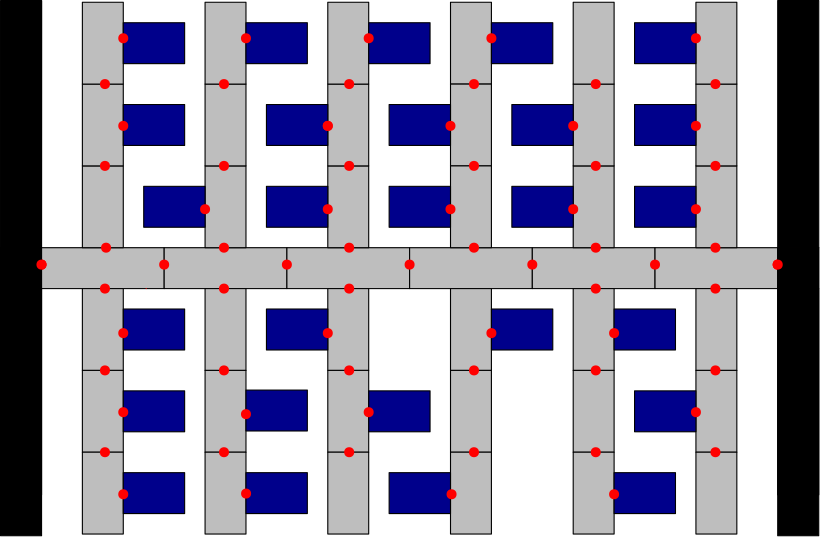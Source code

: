 <?xml version="1.0"?>
<!DOCTYPE ipe SYSTEM "ipe.dtd">
<ipe version="70005" creator="Ipe 7.1.4">
<info created="D:20141106175101" modified="D:20141202123359"/>
<ipestyle name="basic">
<symbol name="arrow/arc(spx)">
<path stroke="sym-stroke" fill="sym-stroke" pen="sym-pen">
0 0 m
-1 0.333 l
-1 -0.333 l
h
</path>
</symbol>
<symbol name="arrow/farc(spx)">
<path stroke="sym-stroke" fill="white" pen="sym-pen">
0 0 m
-1 0.333 l
-1 -0.333 l
h
</path>
</symbol>
<symbol name="mark/circle(sx)" transformations="translations">
<path fill="sym-stroke">
0.6 0 0 0.6 0 0 e
0.4 0 0 0.4 0 0 e
</path>
</symbol>
<symbol name="mark/disk(sx)" transformations="translations">
<path fill="sym-stroke">
0.6 0 0 0.6 0 0 e
</path>
</symbol>
<symbol name="mark/fdisk(sfx)" transformations="translations">
<group>
<path fill="sym-fill">
0.5 0 0 0.5 0 0 e
</path>
<path fill="sym-stroke" fillrule="eofill">
0.6 0 0 0.6 0 0 e
0.4 0 0 0.4 0 0 e
</path>
</group>
</symbol>
<symbol name="mark/box(sx)" transformations="translations">
<path fill="sym-stroke" fillrule="eofill">
-0.6 -0.6 m
0.6 -0.6 l
0.6 0.6 l
-0.6 0.6 l
h
-0.4 -0.4 m
0.4 -0.4 l
0.4 0.4 l
-0.4 0.4 l
h
</path>
</symbol>
<symbol name="mark/square(sx)" transformations="translations">
<path fill="sym-stroke">
-0.6 -0.6 m
0.6 -0.6 l
0.6 0.6 l
-0.6 0.6 l
h
</path>
</symbol>
<symbol name="mark/fsquare(sfx)" transformations="translations">
<group>
<path fill="sym-fill">
-0.5 -0.5 m
0.5 -0.5 l
0.5 0.5 l
-0.5 0.5 l
h
</path>
<path fill="sym-stroke" fillrule="eofill">
-0.6 -0.6 m
0.6 -0.6 l
0.6 0.6 l
-0.6 0.6 l
h
-0.4 -0.4 m
0.4 -0.4 l
0.4 0.4 l
-0.4 0.4 l
h
</path>
</group>
</symbol>
<symbol name="mark/cross(sx)" transformations="translations">
<group>
<path fill="sym-stroke">
-0.43 -0.57 m
0.57 0.43 l
0.43 0.57 l
-0.57 -0.43 l
h
</path>
<path fill="sym-stroke">
-0.43 0.57 m
0.57 -0.43 l
0.43 -0.57 l
-0.57 0.43 l
h
</path>
</group>
</symbol>
<symbol name="arrow/fnormal(spx)">
<path stroke="sym-stroke" fill="white" pen="sym-pen">
0 0 m
-1 0.333 l
-1 -0.333 l
h
</path>
</symbol>
<symbol name="arrow/pointed(spx)">
<path stroke="sym-stroke" fill="sym-stroke" pen="sym-pen">
0 0 m
-1 0.333 l
-0.8 0 l
-1 -0.333 l
h
</path>
</symbol>
<symbol name="arrow/fpointed(spx)">
<path stroke="sym-stroke" fill="white" pen="sym-pen">
0 0 m
-1 0.333 l
-0.8 0 l
-1 -0.333 l
h
</path>
</symbol>
<symbol name="arrow/linear(spx)">
<path stroke="sym-stroke" pen="sym-pen">
-1 0.333 m
0 0 l
-1 -0.333 l
</path>
</symbol>
<symbol name="arrow/fdouble(spx)">
<path stroke="sym-stroke" fill="white" pen="sym-pen">
0 0 m
-1 0.333 l
-1 -0.333 l
h
-1 0 m
-2 0.333 l
-2 -0.333 l
h
</path>
</symbol>
<symbol name="arrow/double(spx)">
<path stroke="sym-stroke" fill="sym-stroke" pen="sym-pen">
0 0 m
-1 0.333 l
-1 -0.333 l
h
-1 0 m
-2 0.333 l
-2 -0.333 l
h
</path>
</symbol>
<pen name="heavier" value="0.8"/>
<pen name="fat" value="1.2"/>
<pen name="ultrafat" value="2"/>
<symbolsize name="large" value="5"/>
<symbolsize name="small" value="2"/>
<symbolsize name="tiny" value="1.1"/>
<arrowsize name="large" value="10"/>
<arrowsize name="small" value="5"/>
<arrowsize name="tiny" value="3"/>
<color name="red" value="1 0 0"/>
<color name="green" value="0 1 0"/>
<color name="blue" value="0 0 1"/>
<color name="yellow" value="1 1 0"/>
<color name="orange" value="1 0.647 0"/>
<color name="gold" value="1 0.843 0"/>
<color name="purple" value="0.627 0.125 0.941"/>
<color name="gray" value="0.745"/>
<color name="brown" value="0.647 0.165 0.165"/>
<color name="navy" value="0 0 0.502"/>
<color name="pink" value="1 0.753 0.796"/>
<color name="seagreen" value="0.18 0.545 0.341"/>
<color name="turquoise" value="0.251 0.878 0.816"/>
<color name="violet" value="0.933 0.51 0.933"/>
<color name="darkblue" value="0 0 0.545"/>
<color name="darkcyan" value="0 0.545 0.545"/>
<color name="darkgray" value="0.663"/>
<color name="darkgreen" value="0 0.392 0"/>
<color name="darkmagenta" value="0.545 0 0.545"/>
<color name="darkorange" value="1 0.549 0"/>
<color name="darkred" value="0.545 0 0"/>
<color name="lightblue" value="0.678 0.847 0.902"/>
<color name="lightcyan" value="0.878 1 1"/>
<color name="lightgray" value="0.827"/>
<color name="lightgreen" value="0.565 0.933 0.565"/>
<color name="lightyellow" value="1 1 0.878"/>
<dashstyle name="dashed" value="[4] 0"/>
<dashstyle name="dotted" value="[1 3] 0"/>
<dashstyle name="dash dotted" value="[4 2 1 2] 0"/>
<dashstyle name="dash dot dotted" value="[4 2 1 2 1 2] 0"/>
<textsize name="large" value="\large"/>
<textsize name="Large" value="\Large"/>
<textsize name="LARGE" value="\LARGE"/>
<textsize name="huge" value="\huge"/>
<textsize name="Huge" value="\Huge"/>
<textsize name="small" value="\small"/>
<textsize name="footnote" value="\footnotesize"/>
<textsize name="tiny" value="\tiny"/>
<textstyle name="center" begin="\begin{center}" end="\end{center}"/>
<textstyle name="itemize" begin="\begin{itemize}" end="\end{itemize}"/>
<textstyle name="item" begin="\begin{itemize}\item{}" end="\end{itemize}"/>
<gridsize name="4 pts" value="4"/>
<gridsize name="8 pts (~3 mm)" value="8"/>
<gridsize name="16 pts (~6 mm)" value="16"/>
<gridsize name="32 pts (~12 mm)" value="32"/>
<gridsize name="10 pts (~3.5 mm)" value="10"/>
<gridsize name="20 pts (~7 mm)" value="20"/>
<gridsize name="14 pts (~5 mm)" value="14"/>
<gridsize name="28 pts (~10 mm)" value="28"/>
<gridsize name="56 pts (~20 mm)" value="56"/>
<anglesize name="90 deg" value="90"/>
<anglesize name="60 deg" value="60"/>
<anglesize name="45 deg" value="45"/>
<anglesize name="30 deg" value="30"/>
<anglesize name="22.5 deg" value="22.5"/>
<tiling name="falling" angle="-60" step="4" width="1"/>
<tiling name="rising" angle="30" step="4" width="1"/>
</ipestyle>
<ipestyle name="bigpaper">
<layout paper="10000 6000" origin="0 0" frame="10000 6000"/>
<titlestyle pos="10 10" size="LARGE" color="title"  valign="baseline"/>
</ipestyle>
<page>
<layer name="alpha"/>
<view layers="alpha" active="alpha"/>
<path layer="alpha" matrix="0.230083 0 0 0.230083 1206.37 718.678" stroke="black" fill="gray">
320 384 m
320 320 l
384 320 l
384 384 l
h
</path>
<path matrix="0.230083 0 0 0.230083 1206.37 718.678" stroke="black" fill="gray">
384 384 m
384 320 l
576 320 l
576 384 l
h
</path>
<path matrix="0.230083 0 0 0.230083 1206.37 718.678" stroke="black" fill="gray">
576 384 m
576 320 l
768 320 l
768 384 l
h
</path>
<path matrix="0.230083 0 0 0.230083 1206.37 718.678" stroke="black" fill="gray">
768 384 m
768 320 l
960 320 l
960 384 l
h
</path>
<path matrix="0.230083 0 0 0.230083 1206.37 718.678" stroke="black" fill="gray">
960 384 m
960 320 l
1152 320 l
1152 384 l
h
</path>
<path matrix="0.230083 0 0 0.230083 1206.37 718.678" stroke="black" fill="gray">
1152 384 m
1152 320 l
1344 320 l
1344 384 l
h
</path>
<path matrix="0.230083 0 0 0.230083 1206.37 718.678" stroke="black" fill="gray">
1344 384 m
1344 320 l
1536 320 l
1536 384 l
h
</path>
<path matrix="0.230083 0 0 0.230083 1206.37 718.678" stroke="black" fill="gray">
1536 384 m
1536 320 l
1600 320 l
1600 384 l
h
</path>
<path matrix="0.230083 0 0 0.230083 1206.37 718.678" stroke="black" fill="gray">
1408 384 m
1408 512 l
1472 512 l
1472 384 l
h
</path>
<path matrix="0.230083 0 0 0.230083 1206.37 748.129" stroke="black" fill="gray">
1408 384 m
1408 512 l
1472 512 l
1472 384 l
h
</path>
<path matrix="0.230083 0 0 0.230083 1206.37 777.58" stroke="black" fill="gray">
1408 384 m
1408 512 l
1472 512 l
1472 384 l
h
</path>
<path matrix="0.230083 0 0 0.230083 1206.37 674.502" stroke="black" fill="gray">
1408 384 m
1408 512 l
1472 512 l
1472 384 l
h
</path>
<path matrix="0.230083 0 0 0.230083 1206.37 645.052" stroke="black" fill="gray">
1408 384 m
1408 512 l
1472 512 l
1472 384 l
h
</path>
<path matrix="0.230083 0 0 0.230083 1162.19 674.502" stroke="black" fill="gray">
1408 384 m
1408 512 l
1472 512 l
1472 384 l
h
</path>
<path matrix="0.230083 0 0 0.230083 1162.19 645.052" stroke="black" fill="gray">
1408 384 m
1408 512 l
1472 512 l
1472 384 l
h
</path>
<path matrix="0.230083 0 0 0.230083 1162.19 718.678" stroke="black" fill="gray">
1408 384 m
1408 512 l
1472 512 l
1472 384 l
h
</path>
<path matrix="0.230083 0 0 0.230083 1162.19 748.129" stroke="black" fill="gray">
1408 384 m
1408 512 l
1472 512 l
1472 384 l
h
</path>
<path matrix="0.230083 0 0 0.230083 1162.19 777.58" stroke="black" fill="gray">
1408 384 m
1408 512 l
1472 512 l
1472 384 l
h
</path>
<path matrix="0.230083 0 0 0.230083 1118.02 777.58" stroke="black" fill="gray">
1408 384 m
1408 512 l
1472 512 l
1472 384 l
h
</path>
<path matrix="0.230083 0 0 0.230083 1118.02 748.129" stroke="black" fill="gray">
1408 384 m
1408 512 l
1472 512 l
1472 384 l
h
</path>
<path matrix="0.230083 0 0 0.230083 1118.02 718.678" stroke="black" fill="gray">
1408 384 m
1408 512 l
1472 512 l
1472 384 l
h
</path>
<path matrix="0.230083 0 0 0.230083 1073.84 718.678" stroke="black" fill="gray">
1408 384 m
1408 512 l
1472 512 l
1472 384 l
h
</path>
<path matrix="0.230083 0 0 0.230083 1073.84 748.129" stroke="black" fill="gray">
1408 384 m
1408 512 l
1472 512 l
1472 384 l
h
</path>
<path matrix="0.230083 0 0 0.230083 1073.84 777.58" stroke="black" fill="gray">
1408 384 m
1408 512 l
1472 512 l
1472 384 l
h
</path>
<path matrix="0.230083 0 0 0.230083 1029.66 718.678" stroke="black" fill="gray">
1408 384 m
1408 512 l
1472 512 l
1472 384 l
h
</path>
<path matrix="0.230083 0 0 0.230083 1029.66 748.129" stroke="black" fill="gray">
1408 384 m
1408 512 l
1472 512 l
1472 384 l
h
</path>
<path matrix="0.230083 0 0 0.230083 1029.66 777.58" stroke="black" fill="gray">
1408 384 m
1408 512 l
1472 512 l
1472 384 l
h
</path>
<path matrix="0.230083 0 0 0.230083 985.49 718.678" stroke="black" fill="gray">
1408 384 m
1408 512 l
1472 512 l
1472 384 l
h
</path>
<path matrix="0.230083 0 0 0.230083 985.49 748.129" stroke="black" fill="gray">
1408 384 m
1408 512 l
1472 512 l
1472 384 l
h
</path>
<path matrix="0.230083 0 0 0.230083 985.49 777.58" stroke="black" fill="gray">
1408 384 m
1408 512 l
1472 512 l
1472 384 l
h
</path>
<path matrix="0.230083 0 0 0.230083 985.49 674.502" stroke="black" fill="gray">
1408 384 m
1408 512 l
1472 512 l
1472 384 l
h
</path>
<path matrix="0.230083 0 0 0.230083 985.49 645.052" stroke="black" fill="gray">
1408 384 m
1408 512 l
1472 512 l
1472 384 l
h
</path>
<path matrix="0.230083 0 0 0.230083 1029.66 674.502" stroke="black" fill="gray">
1408 384 m
1408 512 l
1472 512 l
1472 384 l
h
</path>
<path matrix="0.230083 0 0 0.230083 1029.66 645.052" stroke="black" fill="gray">
1408 384 m
1408 512 l
1472 512 l
1472 384 l
h
</path>
<path matrix="0.230083 0 0 0.230083 1073.84 674.502" stroke="black" fill="gray">
1408 384 m
1408 512 l
1472 512 l
1472 384 l
h
</path>
<path matrix="0.230083 0 0 0.230083 1073.84 645.052" stroke="black" fill="gray">
1408 384 m
1408 512 l
1472 512 l
1472 384 l
h
</path>
<path matrix="0.230083 0 0 0.230083 1118.02 674.502" stroke="black" fill="gray">
1408 384 m
1408 512 l
1472 512 l
1472 384 l
h
</path>
<path matrix="0.230083 0 0 0.230083 1118.02 645.052" stroke="black" fill="gray">
1408 384 m
1408 512 l
1472 512 l
1472 384 l
h
</path>
<path matrix="0.230083 0 0 0.230083 985.49 615.602" stroke="black" fill="gray">
1408 384 m
1408 512 l
1472 512 l
1472 384 l
h
</path>
<path matrix="0.230083 0 0 0.230083 1029.66 615.602" stroke="black" fill="gray">
1408 384 m
1408 512 l
1472 512 l
1472 384 l
h
</path>
<path matrix="0.230083 0 0 0.230083 1073.84 615.602" stroke="black" fill="gray">
1408 384 m
1408 512 l
1472 512 l
1472 384 l
h
</path>
<path matrix="0.230083 0 0 0.230083 1118.02 615.602" stroke="black" fill="gray">
1408 384 m
1408 512 l
1472 512 l
1472 384 l
h
</path>
<path matrix="0.230083 0 0 0.230083 1162.19 615.602" stroke="black" fill="gray">
1408 384 m
1408 512 l
1472 512 l
1472 384 l
h
</path>
<path matrix="0.230083 0 0 0.230083 1206.37 615.602" stroke="black" fill="gray">
1408 384 m
1408 512 l
1472 512 l
1472 384 l
h
</path>
<path matrix="0.230083 0 0 0.230083 1206.37 556.7" stroke="black" fill="darkblue">
512 1440 m
512 1376 l
608 1376 l
608 1440 l
h
</path>
<path matrix="0.230083 0 0 0.230083 1206.37 527.249" stroke="black" fill="darkblue">
512 1440 m
512 1376 l
608 1376 l
608 1440 l
h
</path>
<path matrix="0.230083 0 0 0.230083 1206.37 453.623" stroke="black" fill="darkblue">
512 1440 m
512 1376 l
608 1376 l
608 1440 l
h
</path>
<path matrix="0.230083 0 0 0.230083 1206.37 424.173" stroke="black" fill="darkblue">
512 1440 m
512 1376 l
608 1376 l
608 1440 l
h
</path>
<path matrix="0.230083 0 0 0.230083 1206.37 394.722" stroke="black" fill="darkblue">
512 1440 m
512 1376 l
608 1376 l
608 1440 l
h
</path>
<path matrix="0.230083 0 0 0.230083 1257.91 453.623" stroke="black" fill="darkblue">
512 1440 m
512 1376 l
608 1376 l
608 1440 l
h
</path>
<path matrix="0.230083 0 0 0.230083 1338.9 453.623" stroke="black" fill="darkblue">
512 1440 m
512 1376 l
608 1376 l
608 1440 l
h
</path>
<path matrix="0.230083 0 0 0.230083 1383.07 453.623" stroke="black" fill="darkblue">
512 1440 m
512 1376 l
608 1376 l
608 1440 l
h
</path>
<path matrix="0.230083 0 0 0.230083 1383.07 394.722" stroke="black" fill="darkblue">
512 1440 m
512 1376 l
608 1376 l
608 1440 l
h
</path>
<path matrix="0.230083 0 0 0.230083 1257.91 527.249" stroke="black" fill="darkblue">
512 1440 m
512 1376 l
608 1376 l
608 1440 l
h
</path>
<path matrix="0.230083 0 0 0.230083 1206.37 560.061" stroke="black" fill="darkblue">
928 1264 m
928 1264 l
928 1264 l
928 1264 l
h
</path>
<path matrix="0.230083 0 0 0.230083 1302.08 527.249" stroke="black" fill="darkblue">
512 1440 m
512 1376 l
608 1376 l
608 1440 l
h
</path>
<path matrix="0.230083 0 0 0.230083 1346.26 527.249" stroke="black" fill="darkblue">
512 1440 m
512 1376 l
608 1376 l
608 1440 l
h
</path>
<path matrix="0.230083 0 0 0.230083 1390.43 527.249" stroke="black" fill="darkblue">
512 1440 m
512 1376 l
608 1376 l
608 1440 l
h
</path>
<path matrix="0.230083 0 0 0.230083 1257.91 497.799" stroke="black" fill="darkblue">
512 1440 m
512 1376 l
608 1376 l
608 1440 l
h
</path>
<path matrix="0.230083 0 0 0.230083 1302.08 497.799" stroke="black" fill="darkblue">
512 1440 m
512 1376 l
608 1376 l
608 1440 l
h
</path>
<path matrix="0.230083 0 0 0.230083 1346.26 497.799" stroke="black" fill="darkblue">
512 1440 m
512 1376 l
608 1376 l
608 1440 l
h
</path>
<path matrix="0.230083 0 0 0.230083 1390.43 497.799" stroke="black" fill="darkblue">
512 1440 m
512 1376 l
608 1376 l
608 1440 l
h
</path>
<path matrix="0.230083 0 0 0.230083 1390.43 424.173" stroke="black" fill="darkblue">
512 1440 m
512 1376 l
608 1376 l
608 1440 l
h
</path>
<path matrix="0.230083 0 0 0.230083 1213.73 497.799" stroke="black" fill="darkblue">
512 1440 m
512 1376 l
608 1376 l
608 1440 l
h
</path>
<path matrix="0.230083 0 0 0.230083 1250.54 556.7" stroke="black" fill="darkblue">
512 1440 m
512 1376 l
608 1376 l
608 1440 l
h
</path>
<path matrix="0.230083 0 0 0.230083 1294.72 556.7" stroke="black" fill="darkblue">
512 1440 m
512 1376 l
608 1376 l
608 1440 l
h
</path>
<path matrix="0.230083 0 0 0.230083 1390.43 556.7" stroke="black" fill="darkblue">
512 1440 m
512 1376 l
608 1376 l
608 1440 l
h
</path>
<path matrix="0.230083 0 0 0.230083 1338.9 556.7" stroke="black" fill="darkblue">
512 1440 m
512 1376 l
608 1376 l
608 1440 l
h
</path>
<use matrix="1 0 0 1 -25.1544 63.9534" name="mark/disk(sx)" pos="1342.73 728.352" size="normal" stroke="red"/>
<use matrix="1 0 0 1 -24.4544 63.9534" name="mark/disk(sx)" pos="1342.03 698.901" size="normal" stroke="red"/>
<use matrix="1 0 0 1 -24.8044 63.9534" name="mark/disk(sx)" pos="1342.38 772.528" size="normal" stroke="red"/>
<use matrix="1 0 0 1 -25.1544 63.9534" name="mark/disk(sx)" pos="1342.73 801.979" size="normal" stroke="red"/>
<use matrix="1 0 0 1 -25.5044 65.0764" name="mark/disk(sx)" pos="1349.67 785.81" size="normal" stroke="red"/>
<use matrix="1 0 0 1 -25.5044 66.1544" name="mark/disk(sx)" pos="1349.67 816.271" size="normal" stroke="red"/>
<use matrix="1 0 0 1 -25.5044 63.2884" name="mark/disk(sx)" pos="1349.67 712.983" size="normal" stroke="red"/>
<use matrix="1 0 0 1 -25.5044 64.2374" name="mark/disk(sx)" pos="1349.67 683.572" size="normal" stroke="red"/>
<use matrix="1 0 0 1 -25.5044 64.8054" name="mark/disk(sx)" pos="1349.67 653.461" size="normal" stroke="red"/>
<use matrix="1 0 0 1 -25.5044 63.9534" name="mark/disk(sx)" pos="1343.08 669.451" size="normal" stroke="red"/>
<use matrix="1 0 0 1 -26.0644 63.9534" name="mark/disk(sx)" pos="1386.49 698.901" size="normal" stroke="red"/>
<use matrix="1 0 0 1 -28.1644 63.9534" name="mark/disk(sx)" pos="1388.59 728.352" size="normal" stroke="red"/>
<use matrix="1 0 0 1 -26.7644 63.9534" name="mark/disk(sx)" pos="1387.19 743.077" size="normal" stroke="red"/>
<use matrix="1 0 0 1 -26.7644 63.9534" name="mark/disk(sx)" pos="1387.19 772.528" size="normal" stroke="red"/>
<use matrix="1 0 0 1 -27.1144 63.9534" name="mark/disk(sx)" pos="1387.54 801.979" size="normal" stroke="red"/>
<use matrix="1 0 0 1 -25.5044 64.1374" name="mark/disk(sx)" pos="1379.12 756.749" size="normal" stroke="red"/>
<use matrix="1 0 0 1 -25.5044 63.9534" name="mark/disk(sx)" pos="1312.61 743.077" size="normal" stroke="red"/>
<use matrix="1 0 0 1 -25.5044 63.7949" name="mark/disk(sx)" pos="1320.22 737.142" size="normal" stroke="red"/>
<use matrix="1 0 0 1 -25.5044 63.9534" name="mark/disk(sx)" pos="1312.26 728.352" size="normal" stroke="red"/>
<use matrix="1 0 0 1 -25.5044 66.9459" name="mark/disk(sx)" pos="1364.4 733.991" size="normal" stroke="red"/>
<use matrix="1 0 0 1 -25.5044 65.1959" name="mark/disk(sx)" pos="1408.57 735.741" size="normal" stroke="red"/>
<use matrix="1 0 0 1 -25.5044 65.5459" name="mark/disk(sx)" pos="1452.75 735.391" size="normal" stroke="red"/>
<use matrix="1 0 0 1 -25.5044 65.1959" name="mark/disk(sx)" pos="1496.92 735.741" size="normal" stroke="red"/>
<use matrix="1 0 0 1 -25.5044 65.5459" name="mark/disk(sx)" pos="1541.1 735.391" size="normal" stroke="red"/>
<use matrix="1 0 0 1 -25.5044 65.5419" name="mark/disk(sx)" pos="1585.27 735.395" size="normal" stroke="red"/>
<use matrix="1 0 0 1 -25.5044 63.9534" name="mark/disk(sx)" pos="1591.31 743.077" size="normal" stroke="red"/>
<use matrix="1 0 0 1 -25.5044 63.9534" name="mark/disk(sx)" pos="1592.08 728.352" size="normal" stroke="red"/>
<use matrix="1 0 0 1 -25.5044 63.9534" name="mark/disk(sx)" pos="1562.85 698.901" size="normal" stroke="red"/>
<use matrix="1 0 0 1 -25.5044 63.9534" name="mark/disk(sx)" pos="1562.85 669.451" size="normal" stroke="red"/>
<use matrix="1 0 0 1 -25.5044 63.9534" name="mark/disk(sx)" pos="1519.77 669.451" size="normal" stroke="red"/>
<use matrix="1 0 0 1 -24.7344 63.9534" name="mark/disk(sx)" pos="1519 698.901" size="normal" stroke="red"/>
<use matrix="1 0 0 1 -25.5044 63.9534" name="mark/disk(sx)" pos="1519.77 728.352" size="normal" stroke="red"/>
<use matrix="1 0 0 1 -23.9644 63.9534" name="mark/disk(sx)" pos="1518.23 743.077" size="normal" stroke="red"/>
<use matrix="1 0 0 1 -25.5044 63.9534" name="mark/disk(sx)" pos="1519.77 772.528" size="normal" stroke="red"/>
<use matrix="1 0 0 1 -25.5044 63.9534" name="mark/disk(sx)" pos="1519.77 801.979" size="normal" stroke="red"/>
<use matrix="1 0 0 1 -24.7344 63.9534" name="mark/disk(sx)" pos="1475.16 801.979" size="normal" stroke="red"/>
<use matrix="1 0 0 1 -27.3524 63.9534" name="mark/disk(sx)" pos="1432.85 801.979" size="normal" stroke="red"/>
<use matrix="1 0 0 1 -25.8124 63.9534" name="mark/disk(sx)" pos="1431.31 772.528" size="normal" stroke="red"/>
<use matrix="1 0 0 1 -24.2724 63.9534" name="mark/disk(sx)" pos="1429.77 743.077" size="normal" stroke="red"/>
<use matrix="1 0 0 1 -24.7344 63.9534" name="mark/disk(sx)" pos="1475.16 743.077" size="normal" stroke="red"/>
<use matrix="1 0 0 1 -25.5044 63.9534" name="mark/disk(sx)" pos="1562.85 743.077" size="normal" stroke="red"/>
<use matrix="1 0 0 1 -25.5044 63.9534" name="mark/disk(sx)" pos="1562.85 728.352" size="normal" stroke="red"/>
<use matrix="1 0 0 1 -24.7344 63.9534" name="mark/disk(sx)" pos="1475.16 698.901" size="normal" stroke="red"/>
<use matrix="1 0 0 1 -23.9644 63.9534" name="mark/disk(sx)" pos="1474.39 669.451" size="normal" stroke="red"/>
<use matrix="1 0 0 1 -25.8124 63.9534" name="mark/disk(sx)" pos="1431.31 669.451" size="normal" stroke="red"/>
<use matrix="1 0 0 1 -24.2724 63.9534" name="mark/disk(sx)" pos="1429.77 698.901" size="normal" stroke="red"/>
<use matrix="1 0 0 1 -25.5044 63.9534" name="mark/disk(sx)" pos="1385.93 669.451" size="normal" stroke="red"/>
<use matrix="1 0 0 1 -25.5044 64.7234" name="mark/disk(sx)" pos="1393.84 817.702" size="normal" stroke="red"/>
<use matrix="1 0 0 1 -25.5044 65.4914" name="mark/disk(sx)" pos="1423.3 785.395" size="normal" stroke="red"/>
<use matrix="1 0 0 1 -25.5044 65.4914" name="mark/disk(sx)" pos="1423.3 785.395" size="normal" stroke="red"/>
<use matrix="1 0 0 1 -25.5044 63.1844" name="mark/disk(sx)" pos="1423.3 757.702" size="normal" stroke="red"/>
<use matrix="1 0 0 1 -25.5044 63.1844" name="mark/disk(sx)" pos="1423.3 713.087" size="normal" stroke="red"/>
<use matrix="1 0 0 1 -25.5044 63.9534" name="mark/disk(sx)" pos="1482.2 712.318" size="normal" stroke="red"/>
<use matrix="1 0 0 1 -25.5044 63.9534" name="mark/disk(sx)" pos="1467.47 756.933" size="normal" stroke="red"/>
<use matrix="1 0 0 1 -25.5044 64.7224" name="mark/disk(sx)" pos="1467.47 786.164" size="normal" stroke="red"/>
<use matrix="1 0 0 1 -25.5044 66.2614" name="mark/disk(sx)" pos="1482.2 816.164" size="normal" stroke="red"/>
<use matrix="1 0 0 1 -25.5044 63.9534" name="mark/disk(sx)" pos="1511.65 786.933" size="normal" stroke="red"/>
<use matrix="1 0 0 1 -25.5044 63.1844" name="mark/disk(sx)" pos="1511.65 757.702" size="normal" stroke="red"/>
<use matrix="1 0 0 1 -25.5044 63.9534" name="mark/disk(sx)" pos="1555.83 756.933" size="normal" stroke="red"/>
<use matrix="1 0 0 1 -25.5044 63.9534" name="mark/disk(sx)" pos="1555.83 786.933" size="normal" stroke="red"/>
<use matrix="1 0 0 1 -25.5044 63.9534" name="mark/disk(sx)" pos="1555.83 818.472" size="normal" stroke="red"/>
<use matrix="1 0 0 1 -25.5044 62.4154" name="mark/disk(sx)" pos="1526.37 713.856" size="normal" stroke="red"/>
<use matrix="1 0 0 1 -25.5044 63.1844" name="mark/disk(sx)" pos="1555.83 684.625" size="normal" stroke="red"/>
<use matrix="1 0 0 1 -25.5044 65.1794" name="mark/disk(sx)" pos="1526.37 653.087" size="normal" stroke="red"/>
<use matrix="1 0 0 1 -25.5044 63.9534" name="mark/disk(sx)" pos="1438.02 818.472" size="normal" stroke="red"/>
<use matrix="1 0 0 1 -25.5044 63.9534" name="mark/disk(sx)" pos="1475.93 772.528" size="normal" stroke="red"/>
<use matrix="1 0 0 1 -25.5044 63.9534" name="mark/disk(sx)" pos="1562.85 772.528" size="normal" stroke="red"/>
<use matrix="1 0 0 1 -25.5044 63.9534" name="mark/disk(sx)" pos="1562.85 801.979" size="normal" stroke="red"/>
<path matrix="1 0 0 1 -25.5044 63.9534" stroke="red" cap="1">
1357.92 728.352 m
1357.92 728.352 l
</path>
<use matrix="1 0 0 1 -25.5044 65.7264" name="mark/disk(sx)" pos="1585.28 735.211" size="normal" stroke="red"/>
<use matrix="1 0 0 1 -25.5044 63.9534" name="mark/disk(sx)" pos="1320.22 736.983" size="normal" stroke="red"/>
<use matrix="1 0 0 1 -25.5044 63.9534" name="mark/disk(sx)" pos="1343.48 743.077" size="normal" stroke="red"/>
<use matrix="1 0 0 1 -24.8111 63.9534" name="mark/disk(sx)" pos="1430.31 728.351" size="normal" stroke="red"/>
<path matrix="0.230083 0 0 0.230083 1250.54 424.458" stroke="black" fill="darkblue">
512 1440 m
512 1376 l
608 1376 l
608 1440 l
h
</path>
<use matrix="1 0 0 1 18.6678 34.1239" name="mark/disk(sx)" pos="1349.67 712.983" size="normal" stroke="red"/>
<path matrix="1 0 0 1 -25.5044 63.9534" stroke="black">
1320.22 743.077 m
1305.5 743.077 l
</path>
<path matrix="1 0 0 1 -25.5044 63.9534" stroke="black">
1320.22 743.077 m
1320.26 832.047 l
1320.26 832.047 l
</path>
<path matrix="1 0 0 1 -25.5044 63.9534" stroke="black" fill="black">
1305.5 743.077 m
1305.5 832.047 l
1320.26 832.047 l
1320.26 743.077 l
h
</path>
<path matrix="1 0 0 1 -25.5079 -39.742" stroke="black" fill="black">
1305.5 743.077 m
1305.5 832.047 l
1320.26 832.047 l
1320.26 743.077 l
h
</path>
<path matrix="1 0 0 1 -25.5079 -25.0167" stroke="black" fill="black">
1305.5 743.077 m
1305.5 832.047 l
1320.26 832.047 l
1320.26 743.077 l
h
</path>
<path matrix="1 0 0 1 254.273 -25.0167" stroke="black" fill="black">
1305.5 743.077 m
1305.5 832.047 l
1320.26 832.047 l
1320.26 743.077 l
h
</path>
<path matrix="1 0 0 1 254.273 -39.742" stroke="black" fill="black">
1305.5 743.077 m
1305.5 832.047 l
1320.26 832.047 l
1320.26 743.077 l
h
</path>
<path matrix="1 0 0 1 -25.5044 63.9534" stroke="black" fill="black">
1312.36 763.53 m
1312.36 763.53 l
1312.36 763.53 l
1312.36 763.53 l
h
</path>
<path matrix="1 0 0 1 254.273 63.9533" stroke="black" fill="black">
1305.5 743.077 m
1305.5 832.047 l
1320.26 832.047 l
1320.26 743.077 l
h
</path>
<use matrix="1 0 0 1 -25.5044 63.9534" name="mark/disk(sx)" pos="1320.22 736.983" size="normal" stroke="red"/>
<use matrix="1 0 0 1 -25.5044 63.9534" name="mark/disk(sx)" pos="1585.28 736.984" size="normal" stroke="red"/>
<path matrix="0.230083 0 0 0.230083 1294.72 424.173" stroke="black" fill="darkblue">
512 1440 m
512 1376 l
608 1376 l
608 1440 l
h
</path>
<use matrix="1 0 0 1 -69.6875 64.7223" name="mark/disk(sx)" pos="1482.2 683.087" size="normal" stroke="red"/>
<path matrix="0.230083 0 0 0.230083 1302.08 394.722" stroke="black" fill="darkblue">
512 1440 m
512 1376 l
608 1376 l
608 1440 l
h
</path>
<use matrix="1 0 0 1 -39.8485 65.9484" name="mark/disk(sx)" pos="1482.2 652.318" size="normal" stroke="red"/>
<path matrix="0.230083 0 0 0.230083 1250.54 394.722" stroke="black" fill="darkblue">
512 1440 m
512 1376 l
608 1376 l
608 1440 l
h
</path>
<use matrix="1 0 0 1 -54.9217 65.4249" name="mark/disk(sx)" pos="1423.3 653.087" size="normal" stroke="red"/>
</page>
</ipe>
